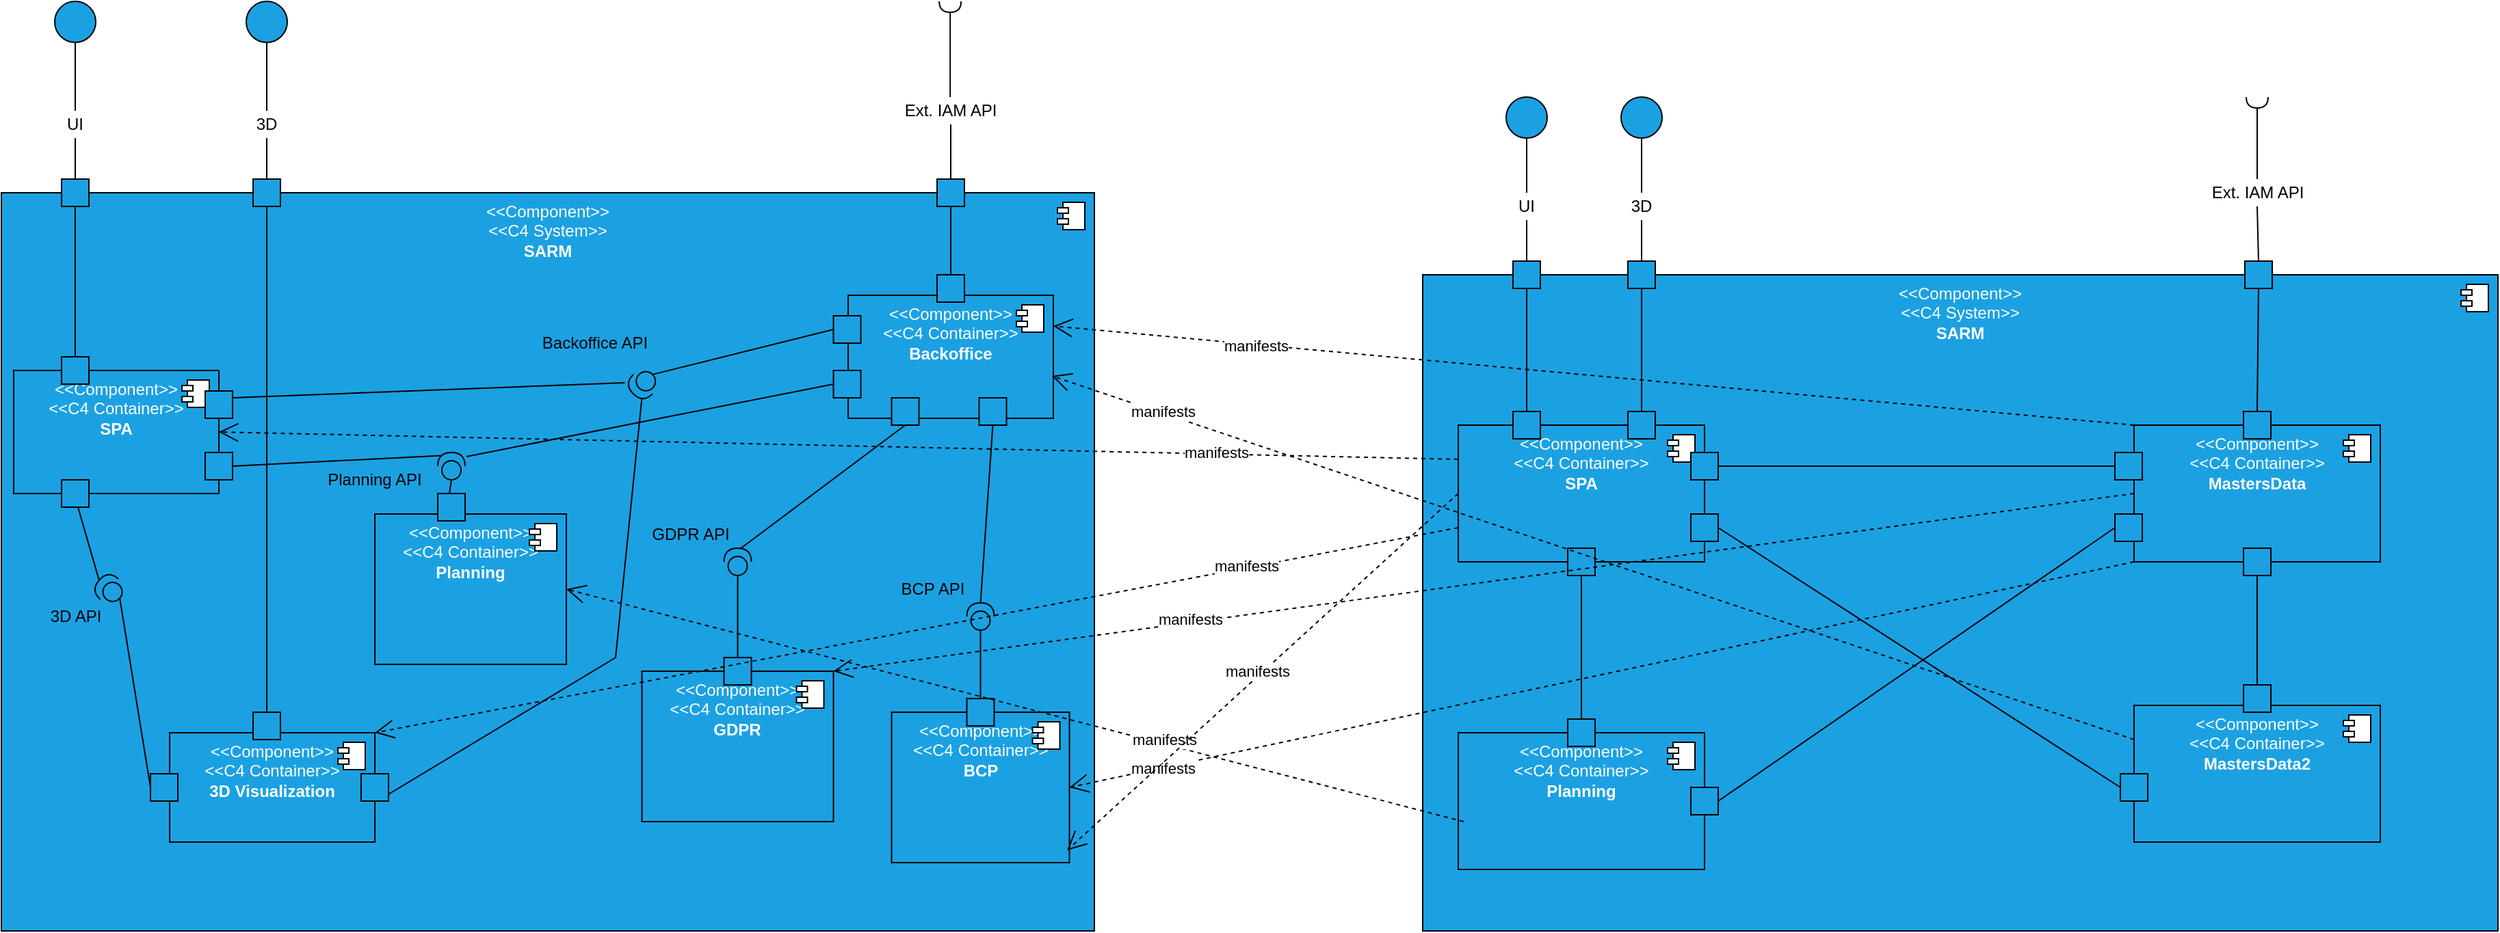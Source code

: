 <mxfile version="25.0.2">
  <diagram name="Página-1" id="9UEDMvHu6GNNLu21W2ke">
    <mxGraphModel dx="1434" dy="2005" grid="1" gridSize="10" guides="1" tooltips="1" connect="1" arrows="1" fold="1" page="1" pageScale="1" pageWidth="827" pageHeight="1169" math="0" shadow="0">
      <root>
        <mxCell id="0" />
        <mxCell id="1" parent="0" />
        <mxCell id="9QeZXsU7CtdaOQ2hk94F-1" value="&amp;lt;&amp;lt;Component&amp;gt;&amp;gt;&lt;div&gt;&amp;lt;&amp;lt;C4 System&lt;span style=&quot;background-color: initial;&quot;&gt;&amp;gt;&amp;gt;&lt;/span&gt;&lt;/div&gt;&lt;div&gt;&lt;span style=&quot;background-color: initial;&quot;&gt;&lt;b&gt;SARM&lt;/b&gt;&lt;/span&gt;&lt;/div&gt;" style="html=1;dropTarget=0;whiteSpace=wrap;horizontal=1;verticalAlign=top;fillColor=#1ba1e2;fontColor=#ffffff;strokeColor=default;" parent="1" vertex="1">
          <mxGeometry x="131" y="30" width="799" height="540" as="geometry" />
        </mxCell>
        <mxCell id="9QeZXsU7CtdaOQ2hk94F-2" value="" style="shape=module;jettyWidth=8;jettyHeight=4;" parent="9QeZXsU7CtdaOQ2hk94F-1" vertex="1">
          <mxGeometry x="1" width="20" height="20" relative="1" as="geometry">
            <mxPoint x="-27" y="7" as="offset" />
          </mxGeometry>
        </mxCell>
        <mxCell id="9QeZXsU7CtdaOQ2hk94F-4" value="" style="whiteSpace=wrap;html=1;aspect=fixed;fillColor=#1ba1e2;fontColor=#ffffff;strokeColor=default;" parent="1" vertex="1">
          <mxGeometry x="175" y="20" width="20" height="20" as="geometry" />
        </mxCell>
        <mxCell id="9QeZXsU7CtdaOQ2hk94F-7" value="" style="endArrow=none;html=1;rounded=0;exitX=0.5;exitY=0;exitDx=0;exitDy=0;entryX=0.5;entryY=1;entryDx=0;entryDy=0;" parent="1" source="9QeZXsU7CtdaOQ2hk94F-10" target="9QeZXsU7CtdaOQ2hk94F-8" edge="1">
          <mxGeometry width="50" height="50" relative="1" as="geometry">
            <mxPoint x="180" y="30" as="sourcePoint" />
            <mxPoint x="170" y="-150" as="targetPoint" />
          </mxGeometry>
        </mxCell>
        <mxCell id="9QeZXsU7CtdaOQ2hk94F-8" value="" style="ellipse;whiteSpace=wrap;html=1;aspect=fixed;fillColor=#1ba1e2;fontColor=#ffffff;strokeColor=default;" parent="1" vertex="1">
          <mxGeometry x="170" y="-110" width="30" height="30" as="geometry" />
        </mxCell>
        <mxCell id="9QeZXsU7CtdaOQ2hk94F-70" value="" style="endArrow=none;html=1;rounded=0;entryX=0.5;entryY=1;entryDx=0;entryDy=0;exitX=0.5;exitY=0;exitDx=0;exitDy=0;" parent="1" source="9QeZXsU7CtdaOQ2hk94F-4" target="9QeZXsU7CtdaOQ2hk94F-10" edge="1">
          <mxGeometry width="50" height="50" relative="1" as="geometry">
            <mxPoint x="170" y="20" as="sourcePoint" />
            <mxPoint x="170" y="-40" as="targetPoint" />
          </mxGeometry>
        </mxCell>
        <mxCell id="9QeZXsU7CtdaOQ2hk94F-10" value="UI" style="text;html=1;align=center;verticalAlign=middle;whiteSpace=wrap;rounded=0;" parent="1" vertex="1">
          <mxGeometry x="175" y="-30" width="20" height="20" as="geometry" />
        </mxCell>
        <mxCell id="9QeZXsU7CtdaOQ2hk94F-74" value="" style="whiteSpace=wrap;html=1;aspect=fixed;fillColor=#1ba1e2;fontColor=#ffffff;strokeColor=default;" parent="1" vertex="1">
          <mxGeometry x="315" y="20" width="20" height="20" as="geometry" />
        </mxCell>
        <mxCell id="9QeZXsU7CtdaOQ2hk94F-75" value="" style="endArrow=none;html=1;rounded=0;exitX=0.5;exitY=0;exitDx=0;exitDy=0;entryX=0.5;entryY=1;entryDx=0;entryDy=0;" parent="1" source="9QeZXsU7CtdaOQ2hk94F-78" target="9QeZXsU7CtdaOQ2hk94F-76" edge="1">
          <mxGeometry width="50" height="50" relative="1" as="geometry">
            <mxPoint x="320" y="30" as="sourcePoint" />
            <mxPoint x="310" y="-150" as="targetPoint" />
          </mxGeometry>
        </mxCell>
        <mxCell id="9QeZXsU7CtdaOQ2hk94F-76" value="" style="ellipse;whiteSpace=wrap;html=1;aspect=fixed;fillColor=#1ba1e2;fontColor=#ffffff;strokeColor=default;" parent="1" vertex="1">
          <mxGeometry x="310" y="-110" width="30" height="30" as="geometry" />
        </mxCell>
        <mxCell id="9QeZXsU7CtdaOQ2hk94F-77" value="" style="endArrow=none;html=1;rounded=0;entryX=0.5;entryY=1;entryDx=0;entryDy=0;exitX=0.5;exitY=0;exitDx=0;exitDy=0;" parent="1" source="9QeZXsU7CtdaOQ2hk94F-74" target="9QeZXsU7CtdaOQ2hk94F-78" edge="1">
          <mxGeometry width="50" height="50" relative="1" as="geometry">
            <mxPoint x="310" y="20" as="sourcePoint" />
            <mxPoint x="310" y="-40" as="targetPoint" />
          </mxGeometry>
        </mxCell>
        <mxCell id="9QeZXsU7CtdaOQ2hk94F-78" value="3D" style="text;html=1;align=center;verticalAlign=middle;whiteSpace=wrap;rounded=0;" parent="1" vertex="1">
          <mxGeometry x="315" y="-30" width="20" height="20" as="geometry" />
        </mxCell>
        <mxCell id="9QeZXsU7CtdaOQ2hk94F-146" value="" style="whiteSpace=wrap;html=1;aspect=fixed;fillColor=#1ba1e2;fontColor=#ffffff;strokeColor=default;" parent="1" vertex="1">
          <mxGeometry x="815" y="20" width="20" height="20" as="geometry" />
        </mxCell>
        <mxCell id="9QeZXsU7CtdaOQ2hk94F-149" value="" style="endArrow=none;html=1;rounded=0;entryX=0.5;entryY=1;entryDx=0;entryDy=0;exitX=0.5;exitY=0;exitDx=0;exitDy=0;" parent="1" source="9QeZXsU7CtdaOQ2hk94F-146" edge="1">
          <mxGeometry width="50" height="50" relative="1" as="geometry">
            <mxPoint x="806.75" y="10" as="sourcePoint" />
            <mxPoint x="825" y="-20" as="targetPoint" />
          </mxGeometry>
        </mxCell>
        <mxCell id="9QeZXsU7CtdaOQ2hk94F-150" value="Ext. IAM API" style="text;html=1;align=center;verticalAlign=middle;whiteSpace=wrap;rounded=0;" parent="1" vertex="1">
          <mxGeometry x="786.25" y="-40" width="77.5" height="20" as="geometry" />
        </mxCell>
        <mxCell id="9QeZXsU7CtdaOQ2hk94F-152" value="" style="rounded=0;orthogonalLoop=1;jettySize=auto;html=1;endArrow=halfCircle;endFill=0;endSize=6;strokeWidth=1;sketch=0;fontSize=12;curved=1;exitX=0.5;exitY=0;exitDx=0;exitDy=0;" parent="1" edge="1">
          <mxGeometry relative="1" as="geometry">
            <mxPoint x="824.58" y="-40" as="sourcePoint" />
            <mxPoint x="824.58" y="-110" as="targetPoint" />
          </mxGeometry>
        </mxCell>
        <mxCell id="9QeZXsU7CtdaOQ2hk94F-156" value="&amp;lt;&amp;lt;Component&amp;gt;&amp;gt;&lt;div&gt;&amp;lt;&amp;lt;C4 Container&lt;span style=&quot;background-color: initial;&quot;&gt;&amp;gt;&amp;gt;&lt;/span&gt;&lt;/div&gt;&lt;div&gt;&lt;b&gt;SPA&lt;/b&gt;&lt;/div&gt;" style="html=1;dropTarget=0;whiteSpace=wrap;horizontal=1;verticalAlign=top;fillColor=#1ba1e2;fontColor=#ffffff;strokeColor=default;" parent="1" vertex="1">
          <mxGeometry x="140" y="160" width="150" height="90" as="geometry" />
        </mxCell>
        <mxCell id="9QeZXsU7CtdaOQ2hk94F-157" value="" style="shape=module;jettyWidth=8;jettyHeight=4;" parent="9QeZXsU7CtdaOQ2hk94F-156" vertex="1">
          <mxGeometry x="1" width="20" height="20" relative="1" as="geometry">
            <mxPoint x="-27" y="7" as="offset" />
          </mxGeometry>
        </mxCell>
        <mxCell id="9QeZXsU7CtdaOQ2hk94F-158" value="" style="endArrow=none;html=1;rounded=0;exitX=0.5;exitY=1;exitDx=0;exitDy=0;entryX=0.317;entryY=-0.038;entryDx=0;entryDy=0;entryPerimeter=0;" parent="1" source="9QeZXsU7CtdaOQ2hk94F-159" target="9QeZXsU7CtdaOQ2hk94F-156" edge="1">
          <mxGeometry width="50" height="50" relative="1" as="geometry">
            <mxPoint x="195" y="-20" as="sourcePoint" />
            <mxPoint x="195" y="-70" as="targetPoint" />
          </mxGeometry>
        </mxCell>
        <mxCell id="9QeZXsU7CtdaOQ2hk94F-160" value="" style="endArrow=none;html=1;rounded=0;exitX=0.5;exitY=1;exitDx=0;exitDy=0;" parent="1" source="9QeZXsU7CtdaOQ2hk94F-4" edge="1">
          <mxGeometry width="50" height="50" relative="1" as="geometry">
            <mxPoint x="185" y="40" as="sourcePoint" />
            <mxPoint x="185" y="150" as="targetPoint" />
          </mxGeometry>
        </mxCell>
        <mxCell id="9QeZXsU7CtdaOQ2hk94F-159" value="" style="whiteSpace=wrap;html=1;aspect=fixed;fillColor=#1ba1e2;fontColor=#ffffff;strokeColor=default;" parent="1" vertex="1">
          <mxGeometry x="175" y="150" width="20" height="20" as="geometry" />
        </mxCell>
        <mxCell id="9QeZXsU7CtdaOQ2hk94F-161" value="&amp;lt;&amp;lt;Component&amp;gt;&amp;gt;&lt;div&gt;&amp;lt;&amp;lt;C4 Container&lt;span style=&quot;background-color: initial;&quot;&gt;&amp;gt;&amp;gt;&lt;/span&gt;&lt;/div&gt;&lt;div&gt;&lt;b&gt;3D Visualization&lt;/b&gt;&lt;br&gt;&lt;/div&gt;" style="html=1;dropTarget=0;whiteSpace=wrap;horizontal=1;verticalAlign=top;fillColor=#1ba1e2;fontColor=#ffffff;strokeColor=default;" parent="1" vertex="1">
          <mxGeometry x="254" y="425" width="150" height="80" as="geometry" />
        </mxCell>
        <mxCell id="9QeZXsU7CtdaOQ2hk94F-162" value="" style="shape=module;jettyWidth=8;jettyHeight=4;" parent="9QeZXsU7CtdaOQ2hk94F-161" vertex="1">
          <mxGeometry x="1" width="20" height="20" relative="1" as="geometry">
            <mxPoint x="-27" y="7" as="offset" />
          </mxGeometry>
        </mxCell>
        <mxCell id="9QeZXsU7CtdaOQ2hk94F-163" value="" style="endArrow=none;html=1;rounded=0;exitX=0.5;exitY=1;exitDx=0;exitDy=0;entryX=0.5;entryY=0;entryDx=0;entryDy=0;" parent="1" source="9QeZXsU7CtdaOQ2hk94F-74" target="9QeZXsU7CtdaOQ2hk94F-164" edge="1">
          <mxGeometry width="50" height="50" relative="1" as="geometry">
            <mxPoint x="195" y="50" as="sourcePoint" />
            <mxPoint x="195" y="160" as="targetPoint" />
          </mxGeometry>
        </mxCell>
        <mxCell id="9QeZXsU7CtdaOQ2hk94F-164" value="" style="whiteSpace=wrap;html=1;aspect=fixed;fillColor=#1ba1e2;fontColor=#ffffff;strokeColor=default;" parent="1" vertex="1">
          <mxGeometry x="315" y="410" width="20" height="20" as="geometry" />
        </mxCell>
        <mxCell id="9QeZXsU7CtdaOQ2hk94F-165" value="" style="shape=providedRequiredInterface;html=1;verticalLabelPosition=bottom;sketch=0;fillColor=#1ba1e2;fontColor=#ffffff;strokeColor=default;rotation=-139;" parent="1" vertex="1">
          <mxGeometry x="200" y="310" width="20" height="20" as="geometry" />
        </mxCell>
        <mxCell id="9QeZXsU7CtdaOQ2hk94F-166" value="3D API" style="text;html=1;align=center;verticalAlign=middle;whiteSpace=wrap;rounded=0;" parent="1" vertex="1">
          <mxGeometry x="162.5" y="330" width="45" height="20" as="geometry" />
        </mxCell>
        <mxCell id="9QeZXsU7CtdaOQ2hk94F-167" value="" style="endArrow=none;html=1;rounded=0;exitX=0.289;exitY=0.97;exitDx=0;exitDy=0;entryX=1;entryY=0.5;entryDx=0;entryDy=0;exitPerimeter=0;entryPerimeter=0;" parent="1" source="9QeZXsU7CtdaOQ2hk94F-156" target="9QeZXsU7CtdaOQ2hk94F-165" edge="1">
          <mxGeometry width="50" height="50" relative="1" as="geometry">
            <mxPoint x="335" y="50" as="sourcePoint" />
            <mxPoint x="335" y="350" as="targetPoint" />
          </mxGeometry>
        </mxCell>
        <mxCell id="9QeZXsU7CtdaOQ2hk94F-168" value="" style="endArrow=none;html=1;rounded=0;entryX=0;entryY=0.5;entryDx=0;entryDy=0;entryPerimeter=0;exitX=0;exitY=0.5;exitDx=0;exitDy=0;" parent="1" source="9QeZXsU7CtdaOQ2hk94F-170" target="9QeZXsU7CtdaOQ2hk94F-165" edge="1">
          <mxGeometry width="50" height="50" relative="1" as="geometry">
            <mxPoint x="193" y="257" as="sourcePoint" />
            <mxPoint x="196" y="300" as="targetPoint" />
          </mxGeometry>
        </mxCell>
        <mxCell id="9QeZXsU7CtdaOQ2hk94F-169" value="" style="whiteSpace=wrap;html=1;aspect=fixed;fillColor=#1ba1e2;fontColor=#ffffff;strokeColor=default;" parent="1" vertex="1">
          <mxGeometry x="175" y="240" width="20" height="20" as="geometry" />
        </mxCell>
        <mxCell id="9QeZXsU7CtdaOQ2hk94F-170" value="" style="whiteSpace=wrap;html=1;aspect=fixed;fillColor=#1ba1e2;fontColor=#ffffff;strokeColor=default;" parent="1" vertex="1">
          <mxGeometry x="240" y="455" width="20" height="20" as="geometry" />
        </mxCell>
        <mxCell id="9QeZXsU7CtdaOQ2hk94F-174" value="&amp;lt;&amp;lt;Component&amp;gt;&amp;gt;&lt;div&gt;&amp;lt;&amp;lt;C4 Container&lt;span style=&quot;background-color: initial;&quot;&gt;&amp;gt;&amp;gt;&lt;/span&gt;&lt;/div&gt;&lt;div&gt;&lt;b&gt;Backoffice&lt;/b&gt;&lt;/div&gt;" style="html=1;dropTarget=0;whiteSpace=wrap;horizontal=1;verticalAlign=top;fillColor=#1ba1e2;fontColor=#ffffff;strokeColor=default;" parent="1" vertex="1">
          <mxGeometry x="750" y="105" width="150" height="90" as="geometry" />
        </mxCell>
        <mxCell id="9QeZXsU7CtdaOQ2hk94F-175" value="" style="shape=module;jettyWidth=8;jettyHeight=4;" parent="9QeZXsU7CtdaOQ2hk94F-174" vertex="1">
          <mxGeometry x="1" width="20" height="20" relative="1" as="geometry">
            <mxPoint x="-27" y="7" as="offset" />
          </mxGeometry>
        </mxCell>
        <mxCell id="9QeZXsU7CtdaOQ2hk94F-176" value="" style="endArrow=none;html=1;rounded=0;exitX=1;exitY=0.75;exitDx=0;exitDy=0;entryX=0.907;entryY=0.152;entryDx=0;entryDy=0;entryPerimeter=0;" parent="1" source="9QeZXsU7CtdaOQ2hk94F-177" target="9QeZXsU7CtdaOQ2hk94F-178" edge="1">
          <mxGeometry width="50" height="50" relative="1" as="geometry">
            <mxPoint x="193" y="257" as="sourcePoint" />
            <mxPoint x="430" y="260" as="targetPoint" />
            <Array as="points">
              <mxPoint x="580" y="370" />
            </Array>
          </mxGeometry>
        </mxCell>
        <mxCell id="9QeZXsU7CtdaOQ2hk94F-177" value="" style="whiteSpace=wrap;html=1;aspect=fixed;fillColor=#1ba1e2;fontColor=#ffffff;strokeColor=default;" parent="1" vertex="1">
          <mxGeometry x="394" y="455" width="20" height="20" as="geometry" />
        </mxCell>
        <mxCell id="9QeZXsU7CtdaOQ2hk94F-178" value="" style="shape=providedRequiredInterface;html=1;verticalLabelPosition=bottom;sketch=0;fillColor=#1ba1e2;fontColor=#ffffff;strokeColor=default;rotation=135;" parent="1" vertex="1">
          <mxGeometry x="590" y="160" width="20" height="20" as="geometry" />
        </mxCell>
        <mxCell id="9QeZXsU7CtdaOQ2hk94F-181" value="Backoffice API" style="text;html=1;align=center;verticalAlign=middle;whiteSpace=wrap;rounded=0;" parent="1" vertex="1">
          <mxGeometry x="520" y="130" width="90" height="20" as="geometry" />
        </mxCell>
        <mxCell id="9QeZXsU7CtdaOQ2hk94F-183" value="" style="whiteSpace=wrap;html=1;aspect=fixed;fillColor=#1ba1e2;fontColor=#ffffff;strokeColor=default;" parent="1" vertex="1">
          <mxGeometry x="815" y="90" width="20" height="20" as="geometry" />
        </mxCell>
        <mxCell id="9QeZXsU7CtdaOQ2hk94F-186" value="" style="endArrow=none;html=1;rounded=0;entryX=0.5;entryY=1;entryDx=0;entryDy=0;exitX=0.5;exitY=0;exitDx=0;exitDy=0;" parent="1" source="9QeZXsU7CtdaOQ2hk94F-183" target="9QeZXsU7CtdaOQ2hk94F-146" edge="1">
          <mxGeometry width="50" height="50" relative="1" as="geometry">
            <mxPoint x="867.25" y="20" as="sourcePoint" />
            <mxPoint x="867.25" y="-10" as="targetPoint" />
          </mxGeometry>
        </mxCell>
        <mxCell id="9QeZXsU7CtdaOQ2hk94F-189" value="" style="endArrow=none;html=1;rounded=0;exitX=0;exitY=0.5;exitDx=0;exitDy=0;entryX=0;entryY=0.5;entryDx=0;entryDy=0;entryPerimeter=0;" parent="1" source="9QeZXsU7CtdaOQ2hk94F-190" target="9QeZXsU7CtdaOQ2hk94F-178" edge="1">
          <mxGeometry width="50" height="50" relative="1" as="geometry">
            <mxPoint x="434" y="405" as="sourcePoint" />
            <mxPoint x="443" y="272" as="targetPoint" />
          </mxGeometry>
        </mxCell>
        <mxCell id="9QeZXsU7CtdaOQ2hk94F-190" value="" style="whiteSpace=wrap;html=1;aspect=fixed;fillColor=#1ba1e2;fontColor=#ffffff;strokeColor=default;" parent="1" vertex="1">
          <mxGeometry x="739.25" y="120" width="20" height="20" as="geometry" />
        </mxCell>
        <mxCell id="9QeZXsU7CtdaOQ2hk94F-192" value="" style="endArrow=none;html=1;rounded=0;entryX=0.936;entryY=1.007;entryDx=0;entryDy=0;exitX=1;exitY=0.25;exitDx=0;exitDy=0;entryPerimeter=0;" parent="1" source="9QeZXsU7CtdaOQ2hk94F-193" target="9QeZXsU7CtdaOQ2hk94F-178" edge="1">
          <mxGeometry width="50" height="50" relative="1" as="geometry">
            <mxPoint x="335" y="50" as="sourcePoint" />
            <mxPoint x="335" y="350" as="targetPoint" />
          </mxGeometry>
        </mxCell>
        <mxCell id="9QeZXsU7CtdaOQ2hk94F-193" value="" style="whiteSpace=wrap;html=1;aspect=fixed;fillColor=#1ba1e2;fontColor=#ffffff;strokeColor=default;" parent="1" vertex="1">
          <mxGeometry x="280" y="175" width="20" height="20" as="geometry" />
        </mxCell>
        <mxCell id="9QeZXsU7CtdaOQ2hk94F-194" value="&amp;lt;&amp;lt;Component&amp;gt;&amp;gt;&lt;div&gt;&amp;lt;&amp;lt;C4 Container&lt;span style=&quot;background-color: initial;&quot;&gt;&amp;gt;&amp;gt;&lt;/span&gt;&lt;/div&gt;&lt;div&gt;&lt;b&gt;GDPR&lt;/b&gt;&lt;/div&gt;" style="html=1;dropTarget=0;whiteSpace=wrap;horizontal=1;verticalAlign=top;fillColor=#1ba1e2;fontColor=#ffffff;strokeColor=default;" parent="1" vertex="1">
          <mxGeometry x="599.25" y="380" width="140" height="110" as="geometry" />
        </mxCell>
        <mxCell id="9QeZXsU7CtdaOQ2hk94F-195" value="" style="shape=module;jettyWidth=8;jettyHeight=4;" parent="9QeZXsU7CtdaOQ2hk94F-194" vertex="1">
          <mxGeometry x="1" width="20" height="20" relative="1" as="geometry">
            <mxPoint x="-27" y="7" as="offset" />
          </mxGeometry>
        </mxCell>
        <mxCell id="9QeZXsU7CtdaOQ2hk94F-196" value="&amp;lt;&amp;lt;Component&amp;gt;&amp;gt;&lt;div&gt;&amp;lt;&amp;lt;C4 Container&lt;span style=&quot;background-color: initial;&quot;&gt;&amp;gt;&amp;gt;&lt;/span&gt;&lt;/div&gt;&lt;div&gt;&lt;b&gt;BCP&lt;/b&gt;&lt;/div&gt;" style="html=1;dropTarget=0;whiteSpace=wrap;horizontal=1;verticalAlign=top;fillColor=#1ba1e2;fontColor=#ffffff;strokeColor=default;" parent="1" vertex="1">
          <mxGeometry x="781.75" y="410" width="130" height="110" as="geometry" />
        </mxCell>
        <mxCell id="9QeZXsU7CtdaOQ2hk94F-197" value="" style="shape=module;jettyWidth=8;jettyHeight=4;" parent="9QeZXsU7CtdaOQ2hk94F-196" vertex="1">
          <mxGeometry x="1" width="20" height="20" relative="1" as="geometry">
            <mxPoint x="-27" y="7" as="offset" />
          </mxGeometry>
        </mxCell>
        <mxCell id="9QeZXsU7CtdaOQ2hk94F-200" value="&amp;lt;&amp;lt;Component&amp;gt;&amp;gt;&lt;div&gt;&amp;lt;&amp;lt;C4 Container&lt;span style=&quot;background-color: initial;&quot;&gt;&amp;gt;&amp;gt;&lt;/span&gt;&lt;/div&gt;&lt;div&gt;&lt;b&gt;Planning&lt;/b&gt;&lt;/div&gt;" style="html=1;dropTarget=0;whiteSpace=wrap;horizontal=1;verticalAlign=top;fillColor=#1ba1e2;fontColor=#ffffff;strokeColor=default;" parent="1" vertex="1">
          <mxGeometry x="404" y="265" width="140" height="110" as="geometry" />
        </mxCell>
        <mxCell id="9QeZXsU7CtdaOQ2hk94F-201" value="" style="shape=module;jettyWidth=8;jettyHeight=4;" parent="9QeZXsU7CtdaOQ2hk94F-200" vertex="1">
          <mxGeometry x="1" width="20" height="20" relative="1" as="geometry">
            <mxPoint x="-27" y="7" as="offset" />
          </mxGeometry>
        </mxCell>
        <mxCell id="9QeZXsU7CtdaOQ2hk94F-203" value="" style="endArrow=none;html=1;rounded=0;entryX=0.89;entryY=0.16;entryDx=0;entryDy=0;exitX=1;exitY=0.5;exitDx=0;exitDy=0;entryPerimeter=0;" parent="1" source="9QeZXsU7CtdaOQ2hk94F-204" target="9QeZXsU7CtdaOQ2hk94F-205" edge="1">
          <mxGeometry width="50" height="50" relative="1" as="geometry">
            <mxPoint x="310" y="210" as="sourcePoint" />
            <mxPoint x="597" y="214" as="targetPoint" />
          </mxGeometry>
        </mxCell>
        <mxCell id="9QeZXsU7CtdaOQ2hk94F-204" value="" style="whiteSpace=wrap;html=1;aspect=fixed;fillColor=#1ba1e2;fontColor=#ffffff;strokeColor=default;" parent="1" vertex="1">
          <mxGeometry x="280" y="220" width="20" height="20" as="geometry" />
        </mxCell>
        <mxCell id="9QeZXsU7CtdaOQ2hk94F-205" value="" style="shape=providedRequiredInterface;html=1;verticalLabelPosition=bottom;sketch=0;fillColor=#1ba1e2;fontColor=#ffffff;strokeColor=default;rotation=-90;" parent="1" vertex="1">
          <mxGeometry x="450" y="220" width="20" height="20" as="geometry" />
        </mxCell>
        <mxCell id="9QeZXsU7CtdaOQ2hk94F-207" value="Planning API" style="text;html=1;align=center;verticalAlign=middle;whiteSpace=wrap;rounded=0;" parent="1" vertex="1">
          <mxGeometry x="359" y="230" width="90" height="20" as="geometry" />
        </mxCell>
        <mxCell id="9QeZXsU7CtdaOQ2hk94F-208" value="" style="endArrow=none;html=1;rounded=0;entryX=0.423;entryY=0.007;entryDx=0;entryDy=0;exitX=0;exitY=0.5;exitDx=0;exitDy=0;entryPerimeter=0;exitPerimeter=0;" parent="1" source="9QeZXsU7CtdaOQ2hk94F-225" target="9QeZXsU7CtdaOQ2hk94F-200" edge="1">
          <mxGeometry width="50" height="50" relative="1" as="geometry">
            <mxPoint x="310" y="240" as="sourcePoint" />
            <mxPoint x="463" y="232" as="targetPoint" />
          </mxGeometry>
        </mxCell>
        <mxCell id="9QeZXsU7CtdaOQ2hk94F-209" value="" style="endArrow=none;html=1;rounded=0;entryX=0;entryY=0.5;entryDx=0;entryDy=0;exitX=0.852;exitY=1.05;exitDx=0;exitDy=0;exitPerimeter=0;" parent="1" source="9QeZXsU7CtdaOQ2hk94F-205" target="9QeZXsU7CtdaOQ2hk94F-210" edge="1">
          <mxGeometry width="50" height="50" relative="1" as="geometry">
            <mxPoint x="310" y="190" as="sourcePoint" />
            <mxPoint x="597" y="179" as="targetPoint" />
          </mxGeometry>
        </mxCell>
        <mxCell id="9QeZXsU7CtdaOQ2hk94F-210" value="" style="whiteSpace=wrap;html=1;aspect=fixed;fillColor=#1ba1e2;fontColor=#ffffff;strokeColor=default;" parent="1" vertex="1">
          <mxGeometry x="739.25" y="160" width="20" height="20" as="geometry" />
        </mxCell>
        <mxCell id="9QeZXsU7CtdaOQ2hk94F-211" value="" style="shape=providedRequiredInterface;html=1;verticalLabelPosition=bottom;sketch=0;fillColor=#1ba1e2;fontColor=#ffffff;strokeColor=default;rotation=-90;" parent="1" vertex="1">
          <mxGeometry x="659.25" y="290" width="20" height="20" as="geometry" />
        </mxCell>
        <mxCell id="9QeZXsU7CtdaOQ2hk94F-212" value="" style="shape=providedRequiredInterface;html=1;verticalLabelPosition=bottom;sketch=0;fillColor=#1ba1e2;fontColor=#ffffff;strokeColor=default;rotation=-90;" parent="1" vertex="1">
          <mxGeometry x="836.75" y="330" width="20" height="20" as="geometry" />
        </mxCell>
        <mxCell id="9QeZXsU7CtdaOQ2hk94F-213" value="GDPR API" style="text;html=1;align=center;verticalAlign=middle;whiteSpace=wrap;rounded=0;" parent="1" vertex="1">
          <mxGeometry x="590" y="270" width="90" height="20" as="geometry" />
        </mxCell>
        <mxCell id="9QeZXsU7CtdaOQ2hk94F-215" value="" style="endArrow=none;html=1;rounded=0;entryX=0.5;entryY=1;entryDx=0;entryDy=0;exitX=0.898;exitY=1.033;exitDx=0;exitDy=0;exitPerimeter=0;" parent="1" source="9QeZXsU7CtdaOQ2hk94F-213" target="9QeZXsU7CtdaOQ2hk94F-221" edge="1">
          <mxGeometry width="50" height="50" relative="1" as="geometry">
            <mxPoint x="481" y="233" as="sourcePoint" />
            <mxPoint x="749" y="180" as="targetPoint" />
          </mxGeometry>
        </mxCell>
        <mxCell id="9QeZXsU7CtdaOQ2hk94F-216" value="" style="endArrow=none;html=1;rounded=0;entryX=0;entryY=0.5;entryDx=0;entryDy=0;exitX=0.5;exitY=0;exitDx=0;exitDy=0;entryPerimeter=0;" parent="1" source="9QeZXsU7CtdaOQ2hk94F-227" target="9QeZXsU7CtdaOQ2hk94F-211" edge="1">
          <mxGeometry width="50" height="50" relative="1" as="geometry">
            <mxPoint x="681" y="301" as="sourcePoint" />
            <mxPoint x="759" y="190" as="targetPoint" />
          </mxGeometry>
        </mxCell>
        <mxCell id="9QeZXsU7CtdaOQ2hk94F-217" value="BCP API" style="text;html=1;align=center;verticalAlign=middle;whiteSpace=wrap;rounded=0;" parent="1" vertex="1">
          <mxGeometry x="766.75" y="310" width="90" height="20" as="geometry" />
        </mxCell>
        <mxCell id="9QeZXsU7CtdaOQ2hk94F-221" value="" style="whiteSpace=wrap;html=1;aspect=fixed;fillColor=#1ba1e2;fontColor=#ffffff;strokeColor=default;" parent="1" vertex="1">
          <mxGeometry x="781.75" y="180" width="20" height="20" as="geometry" />
        </mxCell>
        <mxCell id="9QeZXsU7CtdaOQ2hk94F-222" value="" style="whiteSpace=wrap;html=1;aspect=fixed;fillColor=#1ba1e2;fontColor=#ffffff;strokeColor=default;" parent="1" vertex="1">
          <mxGeometry x="845.75" y="180" width="20" height="20" as="geometry" />
        </mxCell>
        <mxCell id="9QeZXsU7CtdaOQ2hk94F-223" value="" style="endArrow=none;html=1;rounded=0;entryX=0.5;entryY=1;entryDx=0;entryDy=0;exitX=1;exitY=0.5;exitDx=0;exitDy=0;exitPerimeter=0;" parent="1" source="9QeZXsU7CtdaOQ2hk94F-212" target="9QeZXsU7CtdaOQ2hk94F-222" edge="1">
          <mxGeometry width="50" height="50" relative="1" as="geometry">
            <mxPoint x="681" y="301" as="sourcePoint" />
            <mxPoint x="802" y="210" as="targetPoint" />
          </mxGeometry>
        </mxCell>
        <mxCell id="9QeZXsU7CtdaOQ2hk94F-224" value="" style="endArrow=none;html=1;rounded=0;entryX=0;entryY=0.5;entryDx=0;entryDy=0;exitX=0.5;exitY=0;exitDx=0;exitDy=0;entryPerimeter=0;" parent="1" source="9QeZXsU7CtdaOQ2hk94F-196" target="9QeZXsU7CtdaOQ2hk94F-212" edge="1">
          <mxGeometry width="50" height="50" relative="1" as="geometry">
            <mxPoint x="857" y="340" as="sourcePoint" />
            <mxPoint x="866" y="210" as="targetPoint" />
          </mxGeometry>
        </mxCell>
        <mxCell id="9QeZXsU7CtdaOQ2hk94F-226" value="" style="endArrow=none;html=1;rounded=0;entryX=0.423;entryY=0.007;entryDx=0;entryDy=0;exitX=0;exitY=0.5;exitDx=0;exitDy=0;entryPerimeter=0;exitPerimeter=0;" parent="1" source="9QeZXsU7CtdaOQ2hk94F-205" target="9QeZXsU7CtdaOQ2hk94F-225" edge="1">
          <mxGeometry width="50" height="50" relative="1" as="geometry">
            <mxPoint x="460" y="240" as="sourcePoint" />
            <mxPoint x="463" y="266" as="targetPoint" />
          </mxGeometry>
        </mxCell>
        <mxCell id="9QeZXsU7CtdaOQ2hk94F-225" value="" style="whiteSpace=wrap;html=1;aspect=fixed;fillColor=#1ba1e2;fontColor=#ffffff;strokeColor=default;" parent="1" vertex="1">
          <mxGeometry x="450" y="250" width="20" height="20" as="geometry" />
        </mxCell>
        <mxCell id="9QeZXsU7CtdaOQ2hk94F-228" value="" style="endArrow=none;html=1;rounded=0;entryX=0;entryY=0.5;entryDx=0;entryDy=0;exitX=0.5;exitY=0;exitDx=0;exitDy=0;entryPerimeter=0;" parent="1" source="9QeZXsU7CtdaOQ2hk94F-194" target="9QeZXsU7CtdaOQ2hk94F-227" edge="1">
          <mxGeometry width="50" height="50" relative="1" as="geometry">
            <mxPoint x="669" y="380" as="sourcePoint" />
            <mxPoint x="669" y="310" as="targetPoint" />
          </mxGeometry>
        </mxCell>
        <mxCell id="9QeZXsU7CtdaOQ2hk94F-227" value="" style="whiteSpace=wrap;html=1;aspect=fixed;fillColor=#1ba1e2;fontColor=#ffffff;strokeColor=default;" parent="1" vertex="1">
          <mxGeometry x="659.25" y="370" width="20" height="20" as="geometry" />
        </mxCell>
        <mxCell id="9QeZXsU7CtdaOQ2hk94F-229" value="" style="whiteSpace=wrap;html=1;aspect=fixed;fillColor=#1ba1e2;fontColor=#ffffff;strokeColor=default;" parent="1" vertex="1">
          <mxGeometry x="836.75" y="400" width="20" height="20" as="geometry" />
        </mxCell>
        <mxCell id="9QeZXsU7CtdaOQ2hk94F-239" value="&amp;lt;&amp;lt;Component&amp;gt;&amp;gt;&lt;div&gt;&amp;lt;&amp;lt;C4 System&amp;gt;&amp;gt;&lt;/div&gt;&lt;div style=&quot;padding-right: 0px;&quot;&gt;&lt;b&gt;SARM&lt;/b&gt;&lt;/div&gt;" style="html=1;dropTarget=0;whiteSpace=wrap;horizontal=1;verticalAlign=top;fillColor=#1ba1e2;fontColor=#ffffff;strokeColor=default;" parent="1" vertex="1">
          <mxGeometry x="1170" y="90" width="786" height="480" as="geometry" />
        </mxCell>
        <mxCell id="9QeZXsU7CtdaOQ2hk94F-240" value="" style="shape=module;jettyWidth=8;jettyHeight=4;" parent="9QeZXsU7CtdaOQ2hk94F-239" vertex="1">
          <mxGeometry x="1" width="20" height="20" relative="1" as="geometry">
            <mxPoint x="-27" y="7" as="offset" />
          </mxGeometry>
        </mxCell>
        <mxCell id="9QeZXsU7CtdaOQ2hk94F-241" value="&amp;lt;&amp;lt;Component&amp;gt;&amp;gt;&lt;div&gt;&amp;lt;&amp;lt;C4 Container&lt;span style=&quot;background-color: initial;&quot;&gt;&amp;gt;&amp;gt;&lt;/span&gt;&lt;/div&gt;&lt;div style=&quot;padding-right: 0px;&quot;&gt;&lt;b&gt;SPA&lt;/b&gt;&lt;/div&gt;" style="html=1;dropTarget=0;whiteSpace=wrap;horizontal=1;verticalAlign=top;fillColor=#1ba1e2;fontColor=#ffffff;strokeColor=default;" parent="1" vertex="1">
          <mxGeometry x="1196" y="200" width="180" height="100" as="geometry" />
        </mxCell>
        <mxCell id="9QeZXsU7CtdaOQ2hk94F-242" value="" style="shape=module;jettyWidth=8;jettyHeight=4;" parent="9QeZXsU7CtdaOQ2hk94F-241" vertex="1">
          <mxGeometry x="1" width="20" height="20" relative="1" as="geometry">
            <mxPoint x="-27" y="7" as="offset" />
          </mxGeometry>
        </mxCell>
        <mxCell id="9QeZXsU7CtdaOQ2hk94F-243" value="" style="whiteSpace=wrap;html=1;aspect=fixed;fillColor=#1ba1e2;fontColor=#ffffff;strokeColor=default;" parent="1" vertex="1">
          <mxGeometry x="1236" y="80" width="20" height="20" as="geometry" />
        </mxCell>
        <mxCell id="9QeZXsU7CtdaOQ2hk94F-244" value="" style="whiteSpace=wrap;html=1;aspect=fixed;fillColor=#1ba1e2;fontColor=#ffffff;strokeColor=default;" parent="1" vertex="1">
          <mxGeometry x="1236" y="190" width="20" height="20" as="geometry" />
        </mxCell>
        <mxCell id="9QeZXsU7CtdaOQ2hk94F-245" value="" style="whiteSpace=wrap;html=1;aspect=fixed;fillColor=#1ba1e2;fontColor=#ffffff;strokeColor=default;" parent="1" vertex="1">
          <mxGeometry x="1320" y="190" width="20" height="20" as="geometry" />
        </mxCell>
        <mxCell id="9QeZXsU7CtdaOQ2hk94F-246" value="" style="endArrow=none;html=1;rounded=0;entryX=0.5;entryY=1;entryDx=0;entryDy=0;exitX=0.5;exitY=0;exitDx=0;exitDy=0;" parent="1" source="9QeZXsU7CtdaOQ2hk94F-244" target="9QeZXsU7CtdaOQ2hk94F-243" edge="1">
          <mxGeometry width="50" height="50" relative="1" as="geometry">
            <mxPoint x="1306" y="280" as="sourcePoint" />
            <mxPoint x="1356" y="230" as="targetPoint" />
          </mxGeometry>
        </mxCell>
        <mxCell id="9QeZXsU7CtdaOQ2hk94F-247" value="" style="endArrow=none;html=1;rounded=0;entryX=0.5;entryY=1;entryDx=0;entryDy=0;exitX=0.5;exitY=0;exitDx=0;exitDy=0;" parent="1" source="9QeZXsU7CtdaOQ2hk94F-245" edge="1">
          <mxGeometry width="50" height="50" relative="1" as="geometry">
            <mxPoint x="1346" y="220" as="sourcePoint" />
            <mxPoint x="1330" y="100" as="targetPoint" />
          </mxGeometry>
        </mxCell>
        <mxCell id="9QeZXsU7CtdaOQ2hk94F-248" value="" style="endArrow=none;html=1;rounded=0;exitX=0.5;exitY=0;exitDx=0;exitDy=0;entryX=0.5;entryY=1;entryDx=0;entryDy=0;" parent="1" source="9QeZXsU7CtdaOQ2hk94F-251" target="9QeZXsU7CtdaOQ2hk94F-249" edge="1">
          <mxGeometry width="50" height="50" relative="1" as="geometry">
            <mxPoint x="1256" y="230" as="sourcePoint" />
            <mxPoint x="1246" y="50" as="targetPoint" />
          </mxGeometry>
        </mxCell>
        <mxCell id="9QeZXsU7CtdaOQ2hk94F-249" value="" style="ellipse;whiteSpace=wrap;html=1;aspect=fixed;fillColor=#1ba1e2;fontColor=#ffffff;strokeColor=default;" parent="1" vertex="1">
          <mxGeometry x="1231" y="-40" width="30" height="30" as="geometry" />
        </mxCell>
        <mxCell id="9QeZXsU7CtdaOQ2hk94F-250" value="" style="endArrow=none;html=1;rounded=0;exitX=0.5;exitY=0;exitDx=0;exitDy=0;" parent="1" source="9QeZXsU7CtdaOQ2hk94F-243" target="9QeZXsU7CtdaOQ2hk94F-251" edge="1">
          <mxGeometry width="50" height="50" relative="1" as="geometry">
            <mxPoint x="1246" y="80" as="sourcePoint" />
            <mxPoint x="1246" y="50" as="targetPoint" />
          </mxGeometry>
        </mxCell>
        <mxCell id="9QeZXsU7CtdaOQ2hk94F-251" value="UI" style="text;html=1;align=center;verticalAlign=middle;whiteSpace=wrap;rounded=0;" parent="1" vertex="1">
          <mxGeometry x="1236" y="30" width="20" height="20" as="geometry" />
        </mxCell>
        <mxCell id="9QeZXsU7CtdaOQ2hk94F-252" value="" style="whiteSpace=wrap;html=1;aspect=fixed;fillColor=#1ba1e2;fontColor=#ffffff;strokeColor=default;" parent="1" vertex="1">
          <mxGeometry x="1320" y="80" width="20" height="20" as="geometry" />
        </mxCell>
        <mxCell id="9QeZXsU7CtdaOQ2hk94F-253" value="" style="endArrow=none;html=1;rounded=0;exitX=0.5;exitY=0;exitDx=0;exitDy=0;entryX=0.5;entryY=1;entryDx=0;entryDy=0;" parent="1" source="9QeZXsU7CtdaOQ2hk94F-256" target="9QeZXsU7CtdaOQ2hk94F-254" edge="1">
          <mxGeometry width="50" height="50" relative="1" as="geometry">
            <mxPoint x="1340" y="230" as="sourcePoint" />
            <mxPoint x="1330" y="50" as="targetPoint" />
          </mxGeometry>
        </mxCell>
        <mxCell id="9QeZXsU7CtdaOQ2hk94F-254" value="" style="ellipse;whiteSpace=wrap;html=1;aspect=fixed;fillColor=#1ba1e2;fontColor=#ffffff;strokeColor=default;" parent="1" vertex="1">
          <mxGeometry x="1315" y="-40" width="30" height="30" as="geometry" />
        </mxCell>
        <mxCell id="9QeZXsU7CtdaOQ2hk94F-255" value="" style="endArrow=none;html=1;rounded=0;exitX=0.5;exitY=0;exitDx=0;exitDy=0;" parent="1" source="9QeZXsU7CtdaOQ2hk94F-252" target="9QeZXsU7CtdaOQ2hk94F-256" edge="1">
          <mxGeometry width="50" height="50" relative="1" as="geometry">
            <mxPoint x="1330" y="80" as="sourcePoint" />
            <mxPoint x="1330" y="50" as="targetPoint" />
          </mxGeometry>
        </mxCell>
        <mxCell id="9QeZXsU7CtdaOQ2hk94F-256" value="3D" style="text;html=1;align=center;verticalAlign=middle;whiteSpace=wrap;rounded=0;" parent="1" vertex="1">
          <mxGeometry x="1320" y="30" width="20" height="20" as="geometry" />
        </mxCell>
        <mxCell id="9QeZXsU7CtdaOQ2hk94F-257" value="&amp;lt;&amp;lt;Component&amp;gt;&amp;gt;&lt;div&gt;&amp;lt;&amp;lt;C4 Container&lt;span style=&quot;background-color: initial;&quot;&gt;&amp;gt;&amp;gt;&lt;/span&gt;&lt;/div&gt;&lt;div&gt;&lt;b&gt;Planning&lt;/b&gt;&lt;/div&gt;" style="html=1;dropTarget=0;whiteSpace=wrap;horizontal=1;verticalAlign=top;fillColor=#1ba1e2;fontColor=#ffffff;strokeColor=default;" parent="1" vertex="1">
          <mxGeometry x="1196" y="425" width="180" height="100" as="geometry" />
        </mxCell>
        <mxCell id="9QeZXsU7CtdaOQ2hk94F-258" value="" style="shape=module;jettyWidth=8;jettyHeight=4;" parent="9QeZXsU7CtdaOQ2hk94F-257" vertex="1">
          <mxGeometry x="1" width="20" height="20" relative="1" as="geometry">
            <mxPoint x="-27" y="7" as="offset" />
          </mxGeometry>
        </mxCell>
        <mxCell id="9QeZXsU7CtdaOQ2hk94F-259" value="" style="whiteSpace=wrap;html=1;aspect=fixed;fillColor=#1ba1e2;fontColor=#ffffff;strokeColor=default;" parent="1" vertex="1">
          <mxGeometry x="1276" y="290" width="20" height="20" as="geometry" />
        </mxCell>
        <mxCell id="9QeZXsU7CtdaOQ2hk94F-260" value="" style="whiteSpace=wrap;html=1;aspect=fixed;fillColor=#1ba1e2;fontColor=#ffffff;strokeColor=default;" parent="1" vertex="1">
          <mxGeometry x="1276" y="415" width="20" height="20" as="geometry" />
        </mxCell>
        <mxCell id="9QeZXsU7CtdaOQ2hk94F-261" value="" style="endArrow=none;html=1;rounded=0;entryX=0.5;entryY=1;entryDx=0;entryDy=0;exitX=0.5;exitY=0;exitDx=0;exitDy=0;" parent="1" source="9QeZXsU7CtdaOQ2hk94F-260" target="9QeZXsU7CtdaOQ2hk94F-259" edge="1">
          <mxGeometry width="50" height="50" relative="1" as="geometry">
            <mxPoint x="1306" y="520" as="sourcePoint" />
            <mxPoint x="1356" y="470" as="targetPoint" />
            <Array as="points" />
          </mxGeometry>
        </mxCell>
        <mxCell id="9QeZXsU7CtdaOQ2hk94F-262" value="&amp;lt;&amp;lt;Component&amp;gt;&amp;gt;&lt;div&gt;&amp;lt;&amp;lt;C4 Container&lt;span style=&quot;background-color: initial;&quot;&gt;&amp;gt;&amp;gt;&lt;/span&gt;&lt;/div&gt;&lt;div style=&quot;padding-right: 0px;&quot;&gt;&lt;b&gt;MastersData&lt;/b&gt;&lt;/div&gt;" style="html=1;dropTarget=0;whiteSpace=wrap;horizontal=1;verticalAlign=top;fillColor=#1ba1e2;fontColor=#ffffff;strokeColor=default;" parent="1" vertex="1">
          <mxGeometry x="1690" y="200" width="180" height="100" as="geometry" />
        </mxCell>
        <mxCell id="9QeZXsU7CtdaOQ2hk94F-263" value="" style="shape=module;jettyWidth=8;jettyHeight=4;" parent="9QeZXsU7CtdaOQ2hk94F-262" vertex="1">
          <mxGeometry x="1" width="20" height="20" relative="1" as="geometry">
            <mxPoint x="-27" y="7" as="offset" />
          </mxGeometry>
        </mxCell>
        <mxCell id="9QeZXsU7CtdaOQ2hk94F-264" value="" style="whiteSpace=wrap;html=1;aspect=fixed;fillColor=#1ba1e2;fontColor=#ffffff;strokeColor=default;" parent="1" vertex="1">
          <mxGeometry x="1366" y="465" width="20" height="20" as="geometry" />
        </mxCell>
        <mxCell id="9QeZXsU7CtdaOQ2hk94F-265" value="" style="whiteSpace=wrap;html=1;aspect=fixed;fillColor=#1ba1e2;fontColor=#ffffff;strokeColor=default;" parent="1" vertex="1">
          <mxGeometry x="1366" y="220" width="20" height="20" as="geometry" />
        </mxCell>
        <mxCell id="9QeZXsU7CtdaOQ2hk94F-266" value="" style="whiteSpace=wrap;html=1;aspect=fixed;fillColor=#1ba1e2;fontColor=#ffffff;strokeColor=default;" parent="1" vertex="1">
          <mxGeometry x="1676" y="220" width="20" height="20" as="geometry" />
        </mxCell>
        <mxCell id="9QeZXsU7CtdaOQ2hk94F-267" value="" style="whiteSpace=wrap;html=1;aspect=fixed;fillColor=#1ba1e2;fontColor=#ffffff;strokeColor=default;" parent="1" vertex="1">
          <mxGeometry x="1676" y="265" width="20" height="20" as="geometry" />
        </mxCell>
        <mxCell id="9QeZXsU7CtdaOQ2hk94F-268" value="" style="endArrow=none;html=1;rounded=0;entryX=0;entryY=0.5;entryDx=0;entryDy=0;exitX=1;exitY=0.5;exitDx=0;exitDy=0;" parent="1" source="9QeZXsU7CtdaOQ2hk94F-264" target="9QeZXsU7CtdaOQ2hk94F-267" edge="1">
          <mxGeometry width="50" height="50" relative="1" as="geometry">
            <mxPoint x="1296" y="425" as="sourcePoint" />
            <mxPoint x="1296" y="320" as="targetPoint" />
            <Array as="points" />
          </mxGeometry>
        </mxCell>
        <mxCell id="9QeZXsU7CtdaOQ2hk94F-269" value="" style="endArrow=none;html=1;rounded=0;entryX=1;entryY=0.5;entryDx=0;entryDy=0;exitX=0;exitY=0.5;exitDx=0;exitDy=0;" parent="1" source="9QeZXsU7CtdaOQ2hk94F-266" target="9QeZXsU7CtdaOQ2hk94F-265" edge="1">
          <mxGeometry width="50" height="50" relative="1" as="geometry">
            <mxPoint x="1296" y="425" as="sourcePoint" />
            <mxPoint x="1296" y="320" as="targetPoint" />
            <Array as="points" />
          </mxGeometry>
        </mxCell>
        <mxCell id="9QeZXsU7CtdaOQ2hk94F-277" value="" style="whiteSpace=wrap;html=1;aspect=fixed;fillColor=#1ba1e2;fontColor=#ffffff;strokeColor=default;" parent="1" vertex="1">
          <mxGeometry x="1771" y="80" width="20" height="20" as="geometry" />
        </mxCell>
        <mxCell id="9QeZXsU7CtdaOQ2hk94F-278" value="" style="whiteSpace=wrap;html=1;aspect=fixed;fillColor=#1ba1e2;fontColor=#ffffff;strokeColor=default;" parent="1" vertex="1">
          <mxGeometry x="1770" y="190" width="20" height="20" as="geometry" />
        </mxCell>
        <mxCell id="9QeZXsU7CtdaOQ2hk94F-279" value="" style="endArrow=none;html=1;rounded=0;entryX=0.5;entryY=1;entryDx=0;entryDy=0;exitX=0.5;exitY=0;exitDx=0;exitDy=0;" parent="1" source="9QeZXsU7CtdaOQ2hk94F-278" target="9QeZXsU7CtdaOQ2hk94F-277" edge="1">
          <mxGeometry width="50" height="50" relative="1" as="geometry">
            <mxPoint x="1804" y="270" as="sourcePoint" />
            <mxPoint x="1854" y="220" as="targetPoint" />
          </mxGeometry>
        </mxCell>
        <mxCell id="9QeZXsU7CtdaOQ2hk94F-280" value="" style="endArrow=none;html=1;rounded=0;exitX=0.5;exitY=0;exitDx=0;exitDy=0;" parent="1" source="9QeZXsU7CtdaOQ2hk94F-277" edge="1">
          <mxGeometry width="50" height="50" relative="1" as="geometry">
            <mxPoint x="1744" y="70" as="sourcePoint" />
            <mxPoint x="1780" y="40" as="targetPoint" />
          </mxGeometry>
        </mxCell>
        <mxCell id="9QeZXsU7CtdaOQ2hk94F-281" value="Ext. IAM API" style="text;html=1;align=center;verticalAlign=middle;whiteSpace=wrap;rounded=0;" parent="1" vertex="1">
          <mxGeometry x="1744.5" y="20" width="71" height="20" as="geometry" />
        </mxCell>
        <mxCell id="9QeZXsU7CtdaOQ2hk94F-282" value="" style="rounded=0;orthogonalLoop=1;jettySize=auto;html=1;endArrow=halfCircle;endFill=0;endSize=6;strokeWidth=1;sketch=0;fontSize=12;curved=1;" parent="1" edge="1">
          <mxGeometry relative="1" as="geometry">
            <mxPoint x="1780" y="20" as="sourcePoint" />
            <mxPoint x="1780" y="-40" as="targetPoint" />
          </mxGeometry>
        </mxCell>
        <mxCell id="9QeZXsU7CtdaOQ2hk94F-283" value="" style="ellipse;whiteSpace=wrap;html=1;align=center;aspect=fixed;fillColor=none;strokeColor=none;resizable=0;perimeter=centerPerimeter;rotatable=0;allowArrows=0;points=[];outlineConnect=1;" parent="1" vertex="1">
          <mxGeometry x="1646" y="270" width="10" height="10" as="geometry" />
        </mxCell>
        <mxCell id="9QeZXsU7CtdaOQ2hk94F-284" value="manifests" style="endArrow=open;endSize=12;dashed=1;html=1;rounded=0;entryX=1;entryY=0.25;entryDx=0;entryDy=0;exitX=0;exitY=0;exitDx=0;exitDy=0;" parent="1" source="9QeZXsU7CtdaOQ2hk94F-262" edge="1" target="9QeZXsU7CtdaOQ2hk94F-174">
          <mxGeometry x="0.625" y="1" width="160" relative="1" as="geometry">
            <mxPoint x="1686" y="359.9" as="sourcePoint" />
            <mxPoint x="903.6" y="150" as="targetPoint" />
            <mxPoint as="offset" />
          </mxGeometry>
        </mxCell>
        <mxCell id="9QeZXsU7CtdaOQ2hk94F-285" value="manifests" style="endArrow=open;endSize=12;dashed=1;html=1;rounded=0;entryX=1;entryY=0.5;entryDx=0;entryDy=0;exitX=0;exitY=1;exitDx=0;exitDy=0;" parent="1" source="9QeZXsU7CtdaOQ2hk94F-262" target="9QeZXsU7CtdaOQ2hk94F-196" edge="1">
          <mxGeometry x="0.824" y="1" width="160" relative="1" as="geometry">
            <mxPoint x="1680" y="360" as="sourcePoint" />
            <mxPoint x="913.6" y="160" as="targetPoint" />
            <mxPoint as="offset" />
          </mxGeometry>
        </mxCell>
        <mxCell id="9QeZXsU7CtdaOQ2hk94F-286" value="manifests" style="endArrow=open;endSize=12;dashed=1;html=1;rounded=0;entryX=1;entryY=0;entryDx=0;entryDy=0;exitX=0;exitY=0.5;exitDx=0;exitDy=0;" parent="1" source="9QeZXsU7CtdaOQ2hk94F-262" target="9QeZXsU7CtdaOQ2hk94F-194" edge="1">
          <mxGeometry x="0.449" y="-2" width="160" relative="1" as="geometry">
            <mxPoint x="1696" y="310" as="sourcePoint" />
            <mxPoint x="913.6" y="160" as="targetPoint" />
            <mxPoint x="-1" as="offset" />
          </mxGeometry>
        </mxCell>
        <mxCell id="9QeZXsU7CtdaOQ2hk94F-287" value="manifests" style="endArrow=open;endSize=12;dashed=1;html=1;rounded=0;entryX=1;entryY=0.5;entryDx=0;entryDy=0;exitX=0;exitY=0.25;exitDx=0;exitDy=0;" parent="1" source="9QeZXsU7CtdaOQ2hk94F-241" target="9QeZXsU7CtdaOQ2hk94F-156" edge="1">
          <mxGeometry x="-0.611" y="-1" width="160" relative="1" as="geometry">
            <mxPoint x="1696" y="310" as="sourcePoint" />
            <mxPoint x="913.6" y="160" as="targetPoint" />
            <mxPoint x="-1" as="offset" />
          </mxGeometry>
        </mxCell>
        <mxCell id="9QeZXsU7CtdaOQ2hk94F-288" value="manifests" style="endArrow=open;endSize=12;dashed=1;html=1;rounded=0;entryX=1;entryY=0;entryDx=0;entryDy=0;exitX=0;exitY=0.75;exitDx=0;exitDy=0;" parent="1" source="9QeZXsU7CtdaOQ2hk94F-241" target="9QeZXsU7CtdaOQ2hk94F-161" edge="1">
          <mxGeometry x="-0.611" y="-1" width="160" relative="1" as="geometry">
            <mxPoint x="1206" y="235" as="sourcePoint" />
            <mxPoint x="300" y="215" as="targetPoint" />
            <mxPoint x="-1" as="offset" />
          </mxGeometry>
        </mxCell>
        <mxCell id="9QeZXsU7CtdaOQ2hk94F-289" value="manifests" style="endArrow=open;endSize=12;dashed=1;html=1;rounded=0;entryX=1;entryY=0.5;entryDx=0;entryDy=0;exitX=0.022;exitY=0.65;exitDx=0;exitDy=0;exitPerimeter=0;" parent="1" source="9QeZXsU7CtdaOQ2hk94F-257" target="9QeZXsU7CtdaOQ2hk94F-200" edge="1">
          <mxGeometry x="-0.327" y="-3" width="160" relative="1" as="geometry">
            <mxPoint x="1696" y="360" as="sourcePoint" />
            <mxPoint x="749" y="390" as="targetPoint" />
            <mxPoint x="1" as="offset" />
          </mxGeometry>
        </mxCell>
        <mxCell id="8vxDUdNDNIAw6jTruc3d-1" value="&amp;lt;&amp;lt;Component&amp;gt;&amp;gt;&lt;div&gt;&amp;lt;&amp;lt;C4 Container&lt;span style=&quot;background-color: initial;&quot;&gt;&amp;gt;&amp;gt;&lt;/span&gt;&lt;/div&gt;&lt;div style=&quot;padding-right: 0px;&quot;&gt;&lt;b&gt;MastersData2&lt;/b&gt;&lt;/div&gt;" style="html=1;dropTarget=0;whiteSpace=wrap;horizontal=1;verticalAlign=top;fillColor=#1ba1e2;fontColor=#ffffff;strokeColor=default;" vertex="1" parent="1">
          <mxGeometry x="1690" y="405" width="180" height="100" as="geometry" />
        </mxCell>
        <mxCell id="8vxDUdNDNIAw6jTruc3d-2" value="" style="shape=module;jettyWidth=8;jettyHeight=4;" vertex="1" parent="8vxDUdNDNIAw6jTruc3d-1">
          <mxGeometry x="1" width="20" height="20" relative="1" as="geometry">
            <mxPoint x="-27" y="7" as="offset" />
          </mxGeometry>
        </mxCell>
        <mxCell id="8vxDUdNDNIAw6jTruc3d-3" value="" style="whiteSpace=wrap;html=1;aspect=fixed;fillColor=#1ba1e2;fontColor=#ffffff;strokeColor=default;" vertex="1" parent="1">
          <mxGeometry x="1770" y="390" width="20" height="20" as="geometry" />
        </mxCell>
        <mxCell id="8vxDUdNDNIAw6jTruc3d-4" value="" style="whiteSpace=wrap;html=1;aspect=fixed;fillColor=#1ba1e2;fontColor=#ffffff;strokeColor=default;" vertex="1" parent="1">
          <mxGeometry x="1770" y="290" width="20" height="20" as="geometry" />
        </mxCell>
        <mxCell id="8vxDUdNDNIAw6jTruc3d-5" value="" style="endArrow=none;html=1;rounded=0;exitX=0.5;exitY=0;exitDx=0;exitDy=0;entryX=0.5;entryY=1;entryDx=0;entryDy=0;" edge="1" parent="1" source="8vxDUdNDNIAw6jTruc3d-3" target="8vxDUdNDNIAw6jTruc3d-4">
          <mxGeometry width="50" height="50" relative="1" as="geometry">
            <mxPoint x="1741" y="200" as="sourcePoint" />
            <mxPoint x="1780" y="310" as="targetPoint" />
          </mxGeometry>
        </mxCell>
        <mxCell id="8vxDUdNDNIAw6jTruc3d-6" value="" style="whiteSpace=wrap;html=1;aspect=fixed;fillColor=#1ba1e2;fontColor=#ffffff;strokeColor=default;" vertex="1" parent="1">
          <mxGeometry x="1680" y="455" width="20" height="20" as="geometry" />
        </mxCell>
        <mxCell id="8vxDUdNDNIAw6jTruc3d-7" value="" style="endArrow=none;html=1;rounded=0;entryX=1;entryY=0.5;entryDx=0;entryDy=0;exitX=0;exitY=0.5;exitDx=0;exitDy=0;" edge="1" parent="1" source="8vxDUdNDNIAw6jTruc3d-6" target="8vxDUdNDNIAw6jTruc3d-8">
          <mxGeometry width="50" height="50" relative="1" as="geometry">
            <mxPoint x="1686" y="240" as="sourcePoint" />
            <mxPoint x="1396" y="260" as="targetPoint" />
            <Array as="points" />
          </mxGeometry>
        </mxCell>
        <mxCell id="8vxDUdNDNIAw6jTruc3d-8" value="" style="whiteSpace=wrap;html=1;aspect=fixed;fillColor=#1ba1e2;fontColor=#ffffff;strokeColor=default;" vertex="1" parent="1">
          <mxGeometry x="1366" y="265" width="20" height="20" as="geometry" />
        </mxCell>
        <mxCell id="8vxDUdNDNIAw6jTruc3d-9" value="manifests" style="endArrow=open;endSize=12;dashed=1;html=1;rounded=0;entryX=0.987;entryY=0.918;entryDx=0;entryDy=0;exitX=0;exitY=0.5;exitDx=0;exitDy=0;entryPerimeter=0;" edge="1" parent="1" source="9QeZXsU7CtdaOQ2hk94F-241" target="9QeZXsU7CtdaOQ2hk94F-196">
          <mxGeometry x="0.01" y="-2" width="160" relative="1" as="geometry">
            <mxPoint x="1700" y="310" as="sourcePoint" />
            <mxPoint x="922" y="475" as="targetPoint" />
            <mxPoint x="-1" as="offset" />
          </mxGeometry>
        </mxCell>
        <mxCell id="8vxDUdNDNIAw6jTruc3d-10" value="manifests" style="endArrow=open;endSize=12;dashed=1;html=1;rounded=0;entryX=0.993;entryY=0.656;entryDx=0;entryDy=0;exitX=0;exitY=0.25;exitDx=0;exitDy=0;entryPerimeter=0;" edge="1" parent="1" source="8vxDUdNDNIAw6jTruc3d-1" target="9QeZXsU7CtdaOQ2hk94F-174">
          <mxGeometry x="0.796" y="-1" width="160" relative="1" as="geometry">
            <mxPoint x="1700" y="210" as="sourcePoint" />
            <mxPoint x="913.6" y="160" as="targetPoint" />
            <mxPoint as="offset" />
          </mxGeometry>
        </mxCell>
      </root>
    </mxGraphModel>
  </diagram>
</mxfile>
